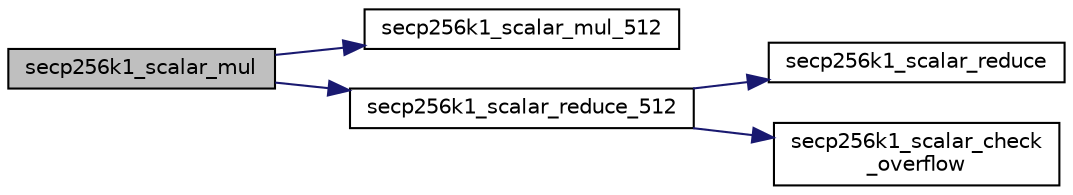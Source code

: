 digraph "secp256k1_scalar_mul"
{
  edge [fontname="Helvetica",fontsize="10",labelfontname="Helvetica",labelfontsize="10"];
  node [fontname="Helvetica",fontsize="10",shape=record];
  rankdir="LR";
  Node42 [label="secp256k1_scalar_mul",height=0.2,width=0.4,color="black", fillcolor="grey75", style="filled", fontcolor="black"];
  Node42 -> Node43 [color="midnightblue",fontsize="10",style="solid",fontname="Helvetica"];
  Node43 [label="secp256k1_scalar_mul_512",height=0.2,width=0.4,color="black", fillcolor="white", style="filled",URL="$db/d1f/scalar__4x64__impl_8h.html#a6c4d257b4b9ccbf31b32a134ebc25854"];
  Node42 -> Node44 [color="midnightblue",fontsize="10",style="solid",fontname="Helvetica"];
  Node44 [label="secp256k1_scalar_reduce_512",height=0.2,width=0.4,color="black", fillcolor="white", style="filled",URL="$db/d1f/scalar__4x64__impl_8h.html#a55aeaf87961410d982871d0e5c51ce39"];
  Node44 -> Node45 [color="midnightblue",fontsize="10",style="solid",fontname="Helvetica"];
  Node45 [label="secp256k1_scalar_reduce",height=0.2,width=0.4,color="black", fillcolor="white", style="filled",URL="$db/d1f/scalar__4x64__impl_8h.html#a9c0be4f482ea60d36c15ac4ab010ab4a"];
  Node44 -> Node46 [color="midnightblue",fontsize="10",style="solid",fontname="Helvetica"];
  Node46 [label="secp256k1_scalar_check\l_overflow",height=0.2,width=0.4,color="black", fillcolor="white", style="filled",URL="$db/d1f/scalar__4x64__impl_8h.html#a13e982915006b138de5e2b3ab68238cb"];
}
